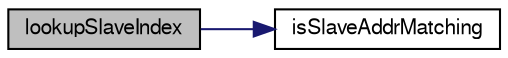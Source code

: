 digraph "lookupSlaveIndex"
{
  edge [fontname="FreeSans",fontsize="10",labelfontname="FreeSans",labelfontsize="10"];
  node [fontname="FreeSans",fontsize="10",shape=record];
  rankdir="LR";
  Node1 [label="lookupSlaveIndex",height=0.2,width=0.4,color="black", fillcolor="grey75", style="filled", fontcolor="black"];
  Node1 -> Node2 [color="midnightblue",fontsize="10",style="solid"];
  Node2 [label="isSlaveAddrMatching",height=0.2,width=0.4,color="black", fillcolor="white", style="filled",URL="$i2c__17xx__40xx_8c.html#a4c1168486165c01fd04e1d916fbd1219"];
}
